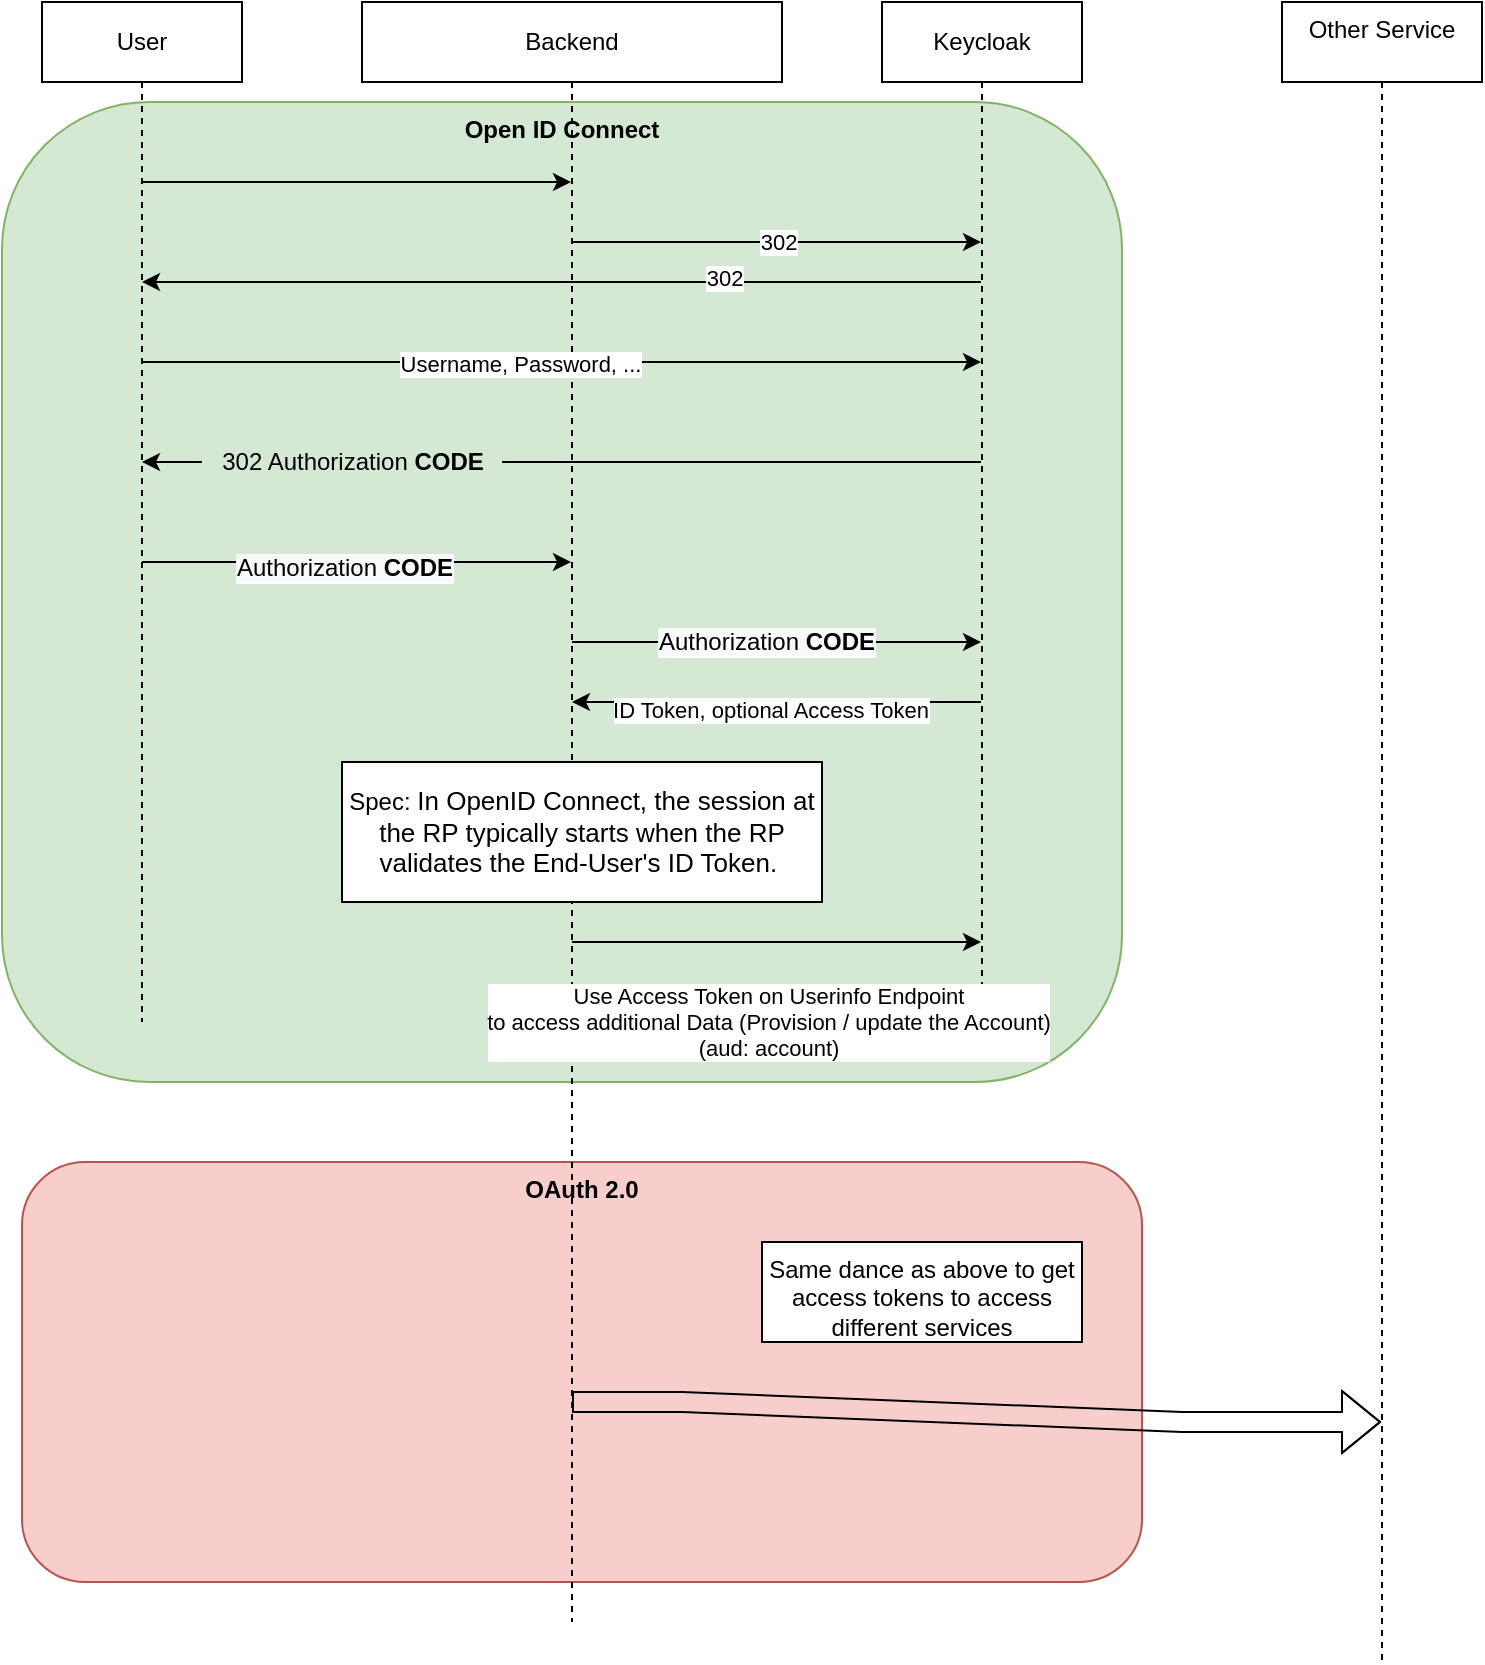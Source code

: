 <mxfile version="15.5.4" type="embed"><diagram id="23iRSUPoRavnBvh4doch" name="Page-1"><mxGraphModel dx="837" dy="776" grid="1" gridSize="10" guides="1" tooltips="1" connect="1" arrows="1" fold="1" page="1" pageScale="1" pageWidth="827" pageHeight="1169" math="0" shadow="0"><root><mxCell id="0"/><mxCell id="1" parent="0"/><mxCell id="39" value="&lt;b&gt;OAuth 2.0&lt;/b&gt;" style="rounded=1;whiteSpace=wrap;html=1;align=center;verticalAlign=top;fillColor=#f8cecc;strokeColor=#b85450;" vertex="1" parent="1"><mxGeometry x="30" y="680" width="560" height="210" as="geometry"/></mxCell><mxCell id="36" value="&lt;b&gt;Open ID Connect&lt;/b&gt;" style="rounded=1;whiteSpace=wrap;html=1;fillColor=#d5e8d4;strokeColor=#82b366;verticalAlign=top;align=center;" vertex="1" parent="1"><mxGeometry x="20" y="150" width="560" height="490" as="geometry"/></mxCell><mxCell id="16" value="302" style="edgeStyle=none;rounded=0;orthogonalLoop=1;jettySize=auto;html=1;" edge="1" parent="1" source="7" target="8"><mxGeometry relative="1" as="geometry"><Array as="points"><mxPoint x="330" y="220"/></Array></mxGeometry></mxCell><mxCell id="28" value="" style="edgeStyle=none;rounded=0;orthogonalLoop=1;jettySize=auto;html=1;" edge="1" parent="1" source="7" target="8"><mxGeometry relative="1" as="geometry"><Array as="points"><mxPoint x="330" y="420"/></Array></mxGeometry></mxCell><mxCell id="34" value="&lt;span style=&quot;font-size: 12px ; background-color: rgb(248 , 249 , 250)&quot;&gt;Authorization&amp;nbsp;&lt;/span&gt;&lt;b style=&quot;font-size: 12px ; background-color: rgb(248 , 249 , 250)&quot;&gt;CODE&lt;/b&gt;" style="edgeLabel;html=1;align=center;verticalAlign=middle;resizable=0;points=[];" vertex="1" connectable="0" parent="28"><mxGeometry x="-0.059" relative="1" as="geometry"><mxPoint x="1" as="offset"/></mxGeometry></mxCell><mxCell id="7" value="Backend" style="shape=umlLifeline;perimeter=lifelinePerimeter;whiteSpace=wrap;html=1;container=1;collapsible=0;recursiveResize=0;outlineConnect=0;" vertex="1" parent="1"><mxGeometry x="200" y="100" width="210" height="810" as="geometry"/></mxCell><mxCell id="17" style="edgeStyle=none;rounded=0;orthogonalLoop=1;jettySize=auto;html=1;" edge="1" parent="1" source="8" target="14"><mxGeometry relative="1" as="geometry"><Array as="points"><mxPoint x="180" y="240"/></Array></mxGeometry></mxCell><mxCell id="19" value="302" style="edgeLabel;html=1;align=center;verticalAlign=middle;resizable=0;points=[];" vertex="1" connectable="0" parent="17"><mxGeometry x="-0.38" y="-2" relative="1" as="geometry"><mxPoint x="1" as="offset"/></mxGeometry></mxCell><mxCell id="21" style="edgeStyle=none;rounded=0;orthogonalLoop=1;jettySize=auto;html=1;startArrow=none;" edge="1" parent="1" source="22" target="14"><mxGeometry relative="1" as="geometry"><Array as="points"/></mxGeometry></mxCell><mxCell id="30" style="edgeStyle=none;rounded=0;orthogonalLoop=1;jettySize=auto;html=1;" edge="1" parent="1" source="8" target="7"><mxGeometry relative="1" as="geometry"><mxPoint x="518.69" y="450" as="sourcePoint"/><mxPoint x="309.0" y="450" as="targetPoint"/><Array as="points"><mxPoint x="490" y="450"/></Array></mxGeometry></mxCell><mxCell id="31" value="ID Token, optional Access Token" style="edgeLabel;html=1;align=center;verticalAlign=middle;resizable=0;points=[];" vertex="1" connectable="0" parent="30"><mxGeometry x="0.043" y="4" relative="1" as="geometry"><mxPoint x="1" as="offset"/></mxGeometry></mxCell><mxCell id="8" value="Keycloak" style="shape=umlLifeline;perimeter=lifelinePerimeter;whiteSpace=wrap;html=1;container=1;collapsible=0;recursiveResize=0;outlineConnect=0;" vertex="1" parent="1"><mxGeometry x="460" y="100" width="100" height="510" as="geometry"/></mxCell><mxCell id="15" style="edgeStyle=none;rounded=0;orthogonalLoop=1;jettySize=auto;html=1;" edge="1" parent="1" source="14" target="7"><mxGeometry relative="1" as="geometry"><Array as="points"><mxPoint x="170" y="190"/></Array></mxGeometry></mxCell><mxCell id="18" style="edgeStyle=none;rounded=0;orthogonalLoop=1;jettySize=auto;html=1;" edge="1" parent="1" source="14" target="8"><mxGeometry relative="1" as="geometry"><Array as="points"><mxPoint x="210" y="280"/></Array></mxGeometry></mxCell><mxCell id="20" value="Username, Password, ..." style="edgeLabel;html=1;align=center;verticalAlign=middle;resizable=0;points=[];" vertex="1" connectable="0" parent="18"><mxGeometry x="-0.194" y="-1" relative="1" as="geometry"><mxPoint x="20" as="offset"/></mxGeometry></mxCell><mxCell id="26" style="edgeStyle=none;rounded=0;orthogonalLoop=1;jettySize=auto;html=1;" edge="1" parent="1" source="14" target="7"><mxGeometry relative="1" as="geometry"><Array as="points"><mxPoint x="270" y="380"/></Array></mxGeometry></mxCell><mxCell id="27" value="&lt;meta charset=&quot;utf-8&quot;&gt;&lt;span style=&quot;color: rgb(0, 0, 0); font-family: helvetica; font-size: 12px; font-style: normal; font-weight: 400; letter-spacing: normal; text-align: center; text-indent: 0px; text-transform: none; word-spacing: 0px; background-color: rgb(248, 249, 250); display: inline; float: none;&quot;&gt;Authorization&lt;span&gt;&amp;nbsp;&lt;/span&gt;&lt;/span&gt;&lt;b style=&quot;color: rgb(0, 0, 0); font-family: helvetica; font-size: 12px; font-style: normal; letter-spacing: normal; text-align: center; text-indent: 0px; text-transform: none; word-spacing: 0px; background-color: rgb(248, 249, 250);&quot;&gt;CODE&lt;/b&gt;" style="edgeLabel;html=1;align=center;verticalAlign=middle;resizable=0;points=[];fontStyle=1" vertex="1" connectable="0" parent="26"><mxGeometry x="-0.056" y="-3" relative="1" as="geometry"><mxPoint as="offset"/></mxGeometry></mxCell><mxCell id="14" value="User" style="shape=umlLifeline;perimeter=lifelinePerimeter;whiteSpace=wrap;html=1;container=1;collapsible=0;recursiveResize=0;outlineConnect=0;" vertex="1" parent="1"><mxGeometry x="40" y="100" width="100" height="510" as="geometry"/></mxCell><mxCell id="35" value="Spec:&amp;nbsp;&lt;span style=&quot;font-family: &amp;#34;verdana&amp;#34; , &amp;#34;charcoal&amp;#34; , &amp;#34;helvetica&amp;#34; , &amp;#34;arial&amp;#34; , sans-serif ; font-size: small ; background-color: rgb(255 , 255 , 255)&quot;&gt;In OpenID Connect, the session at the RP typically starts when the RP validates the End-User's ID Token.&amp;nbsp;&lt;/span&gt;" style="html=1;whiteSpace=wrap;" vertex="1" parent="1"><mxGeometry x="190" y="480" width="240" height="70" as="geometry"/></mxCell><mxCell id="22" value="302 Authorization &lt;b&gt;CODE&lt;/b&gt;" style="text;html=1;align=center;verticalAlign=middle;resizable=0;points=[];autosize=1;strokeColor=none;fillColor=none;" vertex="1" parent="1"><mxGeometry x="120" y="320" width="150" height="20" as="geometry"/></mxCell><mxCell id="40" value="" style="edgeStyle=none;rounded=0;orthogonalLoop=1;jettySize=auto;html=1;endArrow=none;" edge="1" parent="1" source="8" target="22"><mxGeometry relative="1" as="geometry"><mxPoint x="509.5" y="330" as="sourcePoint"/><mxPoint x="89.81" y="330" as="targetPoint"/><Array as="points"><mxPoint x="360" y="330"/></Array></mxGeometry></mxCell><mxCell id="43" value="Other Service" style="shape=umlLifeline;perimeter=lifelinePerimeter;whiteSpace=wrap;html=1;container=1;collapsible=0;recursiveResize=0;outlineConnect=0;align=center;verticalAlign=top;" vertex="1" parent="1"><mxGeometry x="660" y="100" width="100" height="830" as="geometry"/></mxCell><mxCell id="46" value="" style="endArrow=classic;html=1;rounded=0;" edge="1" parent="1" source="7"><mxGeometry width="50" height="50" relative="1" as="geometry"><mxPoint x="340" y="570" as="sourcePoint"/><mxPoint x="509.5" y="570" as="targetPoint"/><Array as="points"><mxPoint x="440" y="570"/></Array></mxGeometry></mxCell><mxCell id="47" value="Use Access Token on Userinfo Endpoint&lt;br&gt;to access additional Data (Provision / update the Account)&lt;br&gt;(aud: account)" style="edgeLabel;html=1;align=center;verticalAlign=middle;resizable=0;points=[];" vertex="1" connectable="0" parent="46"><mxGeometry x="-0.417" y="-1" relative="1" as="geometry"><mxPoint x="38" y="39" as="offset"/></mxGeometry></mxCell><mxCell id="49" value="Same dance as above to get access tokens to access different services" style="rounded=0;whiteSpace=wrap;html=1;align=center;verticalAlign=top;" vertex="1" parent="1"><mxGeometry x="400" y="720" width="160" height="50" as="geometry"/></mxCell><mxCell id="50" value="" style="shape=flexArrow;endArrow=classic;html=1;rounded=0;" edge="1" parent="1" source="7" target="43"><mxGeometry width="50" height="50" relative="1" as="geometry"><mxPoint x="420" y="600" as="sourcePoint"/><mxPoint x="470" y="550" as="targetPoint"/><Array as="points"><mxPoint x="330" y="800"/><mxPoint x="360" y="800"/><mxPoint x="610" y="810"/></Array></mxGeometry></mxCell></root></mxGraphModel></diagram></mxfile>
